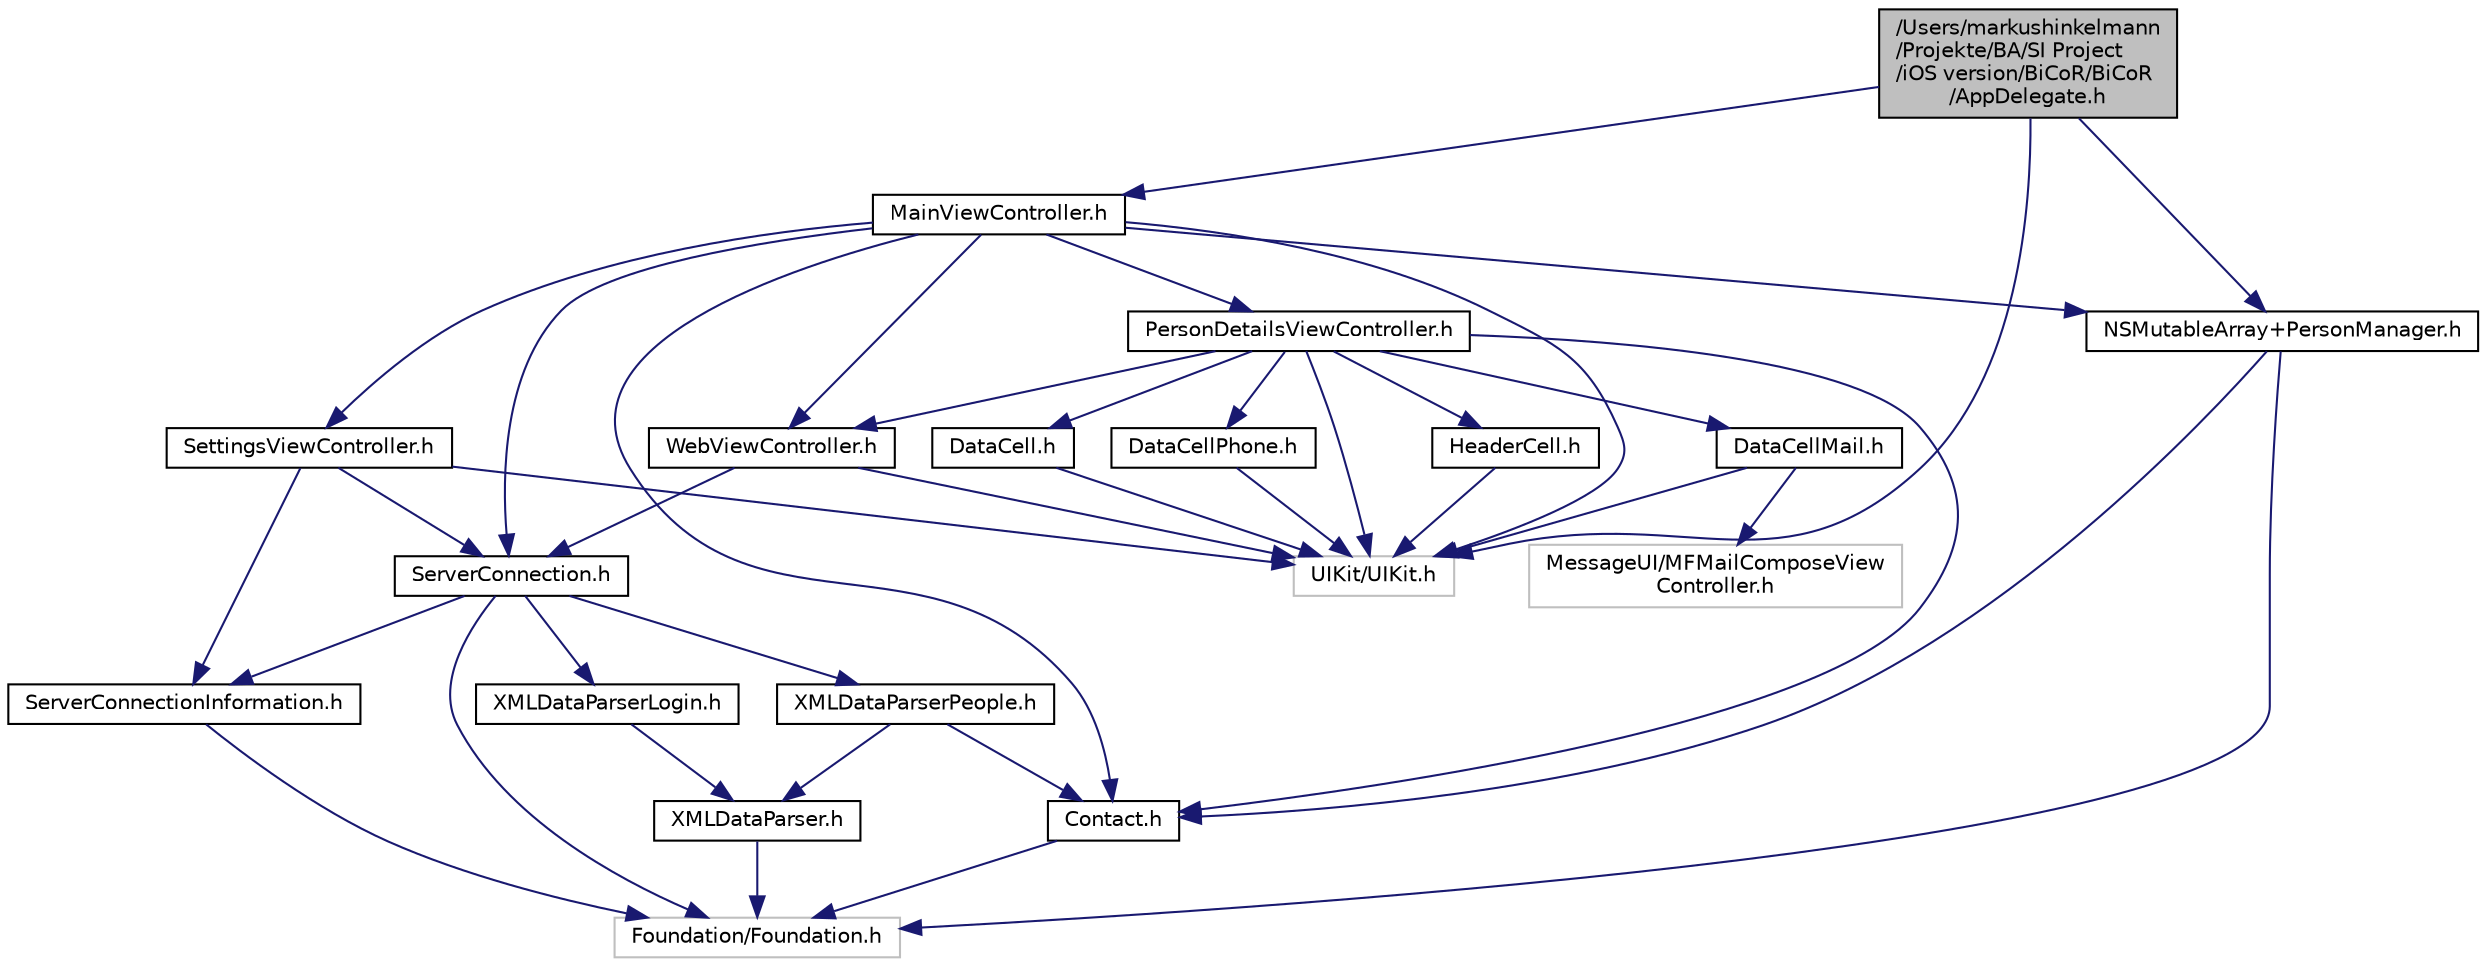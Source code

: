 digraph "/Users/markushinkelmann/Projekte/BA/SI Project/iOS version/BiCoR/BiCoR/AppDelegate.h"
{
  edge [fontname="Helvetica",fontsize="10",labelfontname="Helvetica",labelfontsize="10"];
  node [fontname="Helvetica",fontsize="10",shape=record];
  Node1 [label="/Users/markushinkelmann\l/Projekte/BA/SI Project\l/iOS version/BiCoR/BiCoR\l/AppDelegate.h",height=0.2,width=0.4,color="black", fillcolor="grey75", style="filled" fontcolor="black"];
  Node1 -> Node2 [color="midnightblue",fontsize="10",style="solid",fontname="Helvetica"];
  Node2 [label="UIKit/UIKit.h",height=0.2,width=0.4,color="grey75", fillcolor="white", style="filled"];
  Node1 -> Node3 [color="midnightblue",fontsize="10",style="solid",fontname="Helvetica"];
  Node3 [label="NSMutableArray+PersonManager.h",height=0.2,width=0.4,color="black", fillcolor="white", style="filled",URL="$_n_s_mutable_array_09_person_manager_8h.html"];
  Node3 -> Node4 [color="midnightblue",fontsize="10",style="solid",fontname="Helvetica"];
  Node4 [label="Foundation/Foundation.h",height=0.2,width=0.4,color="grey75", fillcolor="white", style="filled"];
  Node3 -> Node5 [color="midnightblue",fontsize="10",style="solid",fontname="Helvetica"];
  Node5 [label="Contact.h",height=0.2,width=0.4,color="black", fillcolor="white", style="filled",URL="$_contact_8h.html"];
  Node5 -> Node4 [color="midnightblue",fontsize="10",style="solid",fontname="Helvetica"];
  Node1 -> Node6 [color="midnightblue",fontsize="10",style="solid",fontname="Helvetica"];
  Node6 [label="MainViewController.h",height=0.2,width=0.4,color="black", fillcolor="white", style="filled",URL="$_main_view_controller_8h.html"];
  Node6 -> Node2 [color="midnightblue",fontsize="10",style="solid",fontname="Helvetica"];
  Node6 -> Node7 [color="midnightblue",fontsize="10",style="solid",fontname="Helvetica"];
  Node7 [label="ServerConnection.h",height=0.2,width=0.4,color="black", fillcolor="white", style="filled",URL="$_server_connection_8h.html"];
  Node7 -> Node4 [color="midnightblue",fontsize="10",style="solid",fontname="Helvetica"];
  Node7 -> Node8 [color="midnightblue",fontsize="10",style="solid",fontname="Helvetica"];
  Node8 [label="XMLDataParserPeople.h",height=0.2,width=0.4,color="black", fillcolor="white", style="filled",URL="$_x_m_l_data_parser_people_8h.html"];
  Node8 -> Node9 [color="midnightblue",fontsize="10",style="solid",fontname="Helvetica"];
  Node9 [label="XMLDataParser.h",height=0.2,width=0.4,color="black", fillcolor="white", style="filled",URL="$_x_m_l_data_parser_8h.html"];
  Node9 -> Node4 [color="midnightblue",fontsize="10",style="solid",fontname="Helvetica"];
  Node8 -> Node5 [color="midnightblue",fontsize="10",style="solid",fontname="Helvetica"];
  Node7 -> Node10 [color="midnightblue",fontsize="10",style="solid",fontname="Helvetica"];
  Node10 [label="XMLDataParserLogin.h",height=0.2,width=0.4,color="black", fillcolor="white", style="filled",URL="$_x_m_l_data_parser_login_8h.html"];
  Node10 -> Node9 [color="midnightblue",fontsize="10",style="solid",fontname="Helvetica"];
  Node7 -> Node11 [color="midnightblue",fontsize="10",style="solid",fontname="Helvetica"];
  Node11 [label="ServerConnectionInformation.h",height=0.2,width=0.4,color="black", fillcolor="white", style="filled",URL="$_server_connection_information_8h.html"];
  Node11 -> Node4 [color="midnightblue",fontsize="10",style="solid",fontname="Helvetica"];
  Node6 -> Node5 [color="midnightblue",fontsize="10",style="solid",fontname="Helvetica"];
  Node6 -> Node12 [color="midnightblue",fontsize="10",style="solid",fontname="Helvetica"];
  Node12 [label="PersonDetailsViewController.h",height=0.2,width=0.4,color="black", fillcolor="white", style="filled",URL="$_person_details_view_controller_8h.html"];
  Node12 -> Node2 [color="midnightblue",fontsize="10",style="solid",fontname="Helvetica"];
  Node12 -> Node5 [color="midnightblue",fontsize="10",style="solid",fontname="Helvetica"];
  Node12 -> Node13 [color="midnightblue",fontsize="10",style="solid",fontname="Helvetica"];
  Node13 [label="HeaderCell.h",height=0.2,width=0.4,color="black", fillcolor="white", style="filled",URL="$_header_cell_8h.html"];
  Node13 -> Node2 [color="midnightblue",fontsize="10",style="solid",fontname="Helvetica"];
  Node12 -> Node14 [color="midnightblue",fontsize="10",style="solid",fontname="Helvetica"];
  Node14 [label="DataCell.h",height=0.2,width=0.4,color="black", fillcolor="white", style="filled",URL="$_data_cell_8h.html"];
  Node14 -> Node2 [color="midnightblue",fontsize="10",style="solid",fontname="Helvetica"];
  Node12 -> Node15 [color="midnightblue",fontsize="10",style="solid",fontname="Helvetica"];
  Node15 [label="DataCellMail.h",height=0.2,width=0.4,color="black", fillcolor="white", style="filled",URL="$_data_cell_mail_8h.html"];
  Node15 -> Node2 [color="midnightblue",fontsize="10",style="solid",fontname="Helvetica"];
  Node15 -> Node16 [color="midnightblue",fontsize="10",style="solid",fontname="Helvetica"];
  Node16 [label="MessageUI/MFMailComposeView\lController.h",height=0.2,width=0.4,color="grey75", fillcolor="white", style="filled"];
  Node12 -> Node17 [color="midnightblue",fontsize="10",style="solid",fontname="Helvetica"];
  Node17 [label="DataCellPhone.h",height=0.2,width=0.4,color="black", fillcolor="white", style="filled",URL="$_data_cell_phone_8h.html"];
  Node17 -> Node2 [color="midnightblue",fontsize="10",style="solid",fontname="Helvetica"];
  Node12 -> Node18 [color="midnightblue",fontsize="10",style="solid",fontname="Helvetica"];
  Node18 [label="WebViewController.h",height=0.2,width=0.4,color="black", fillcolor="white", style="filled",URL="$_web_view_controller_8h.html"];
  Node18 -> Node2 [color="midnightblue",fontsize="10",style="solid",fontname="Helvetica"];
  Node18 -> Node7 [color="midnightblue",fontsize="10",style="solid",fontname="Helvetica"];
  Node6 -> Node18 [color="midnightblue",fontsize="10",style="solid",fontname="Helvetica"];
  Node6 -> Node3 [color="midnightblue",fontsize="10",style="solid",fontname="Helvetica"];
  Node6 -> Node19 [color="midnightblue",fontsize="10",style="solid",fontname="Helvetica"];
  Node19 [label="SettingsViewController.h",height=0.2,width=0.4,color="black", fillcolor="white", style="filled",URL="$_settings_view_controller_8h.html"];
  Node19 -> Node2 [color="midnightblue",fontsize="10",style="solid",fontname="Helvetica"];
  Node19 -> Node7 [color="midnightblue",fontsize="10",style="solid",fontname="Helvetica"];
  Node19 -> Node11 [color="midnightblue",fontsize="10",style="solid",fontname="Helvetica"];
}
